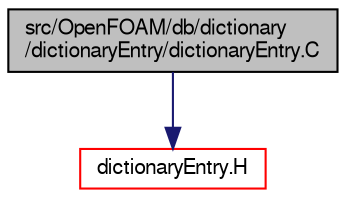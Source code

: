 digraph "src/OpenFOAM/db/dictionary/dictionaryEntry/dictionaryEntry.C"
{
  bgcolor="transparent";
  edge [fontname="FreeSans",fontsize="10",labelfontname="FreeSans",labelfontsize="10"];
  node [fontname="FreeSans",fontsize="10",shape=record];
  Node1 [label="src/OpenFOAM/db/dictionary\l/dictionaryEntry/dictionaryEntry.C",height=0.2,width=0.4,color="black", fillcolor="grey75", style="filled" fontcolor="black"];
  Node1 -> Node2 [color="midnightblue",fontsize="10",style="solid",fontname="FreeSans"];
  Node2 [label="dictionaryEntry.H",height=0.2,width=0.4,color="red",URL="$a07227.html"];
}
